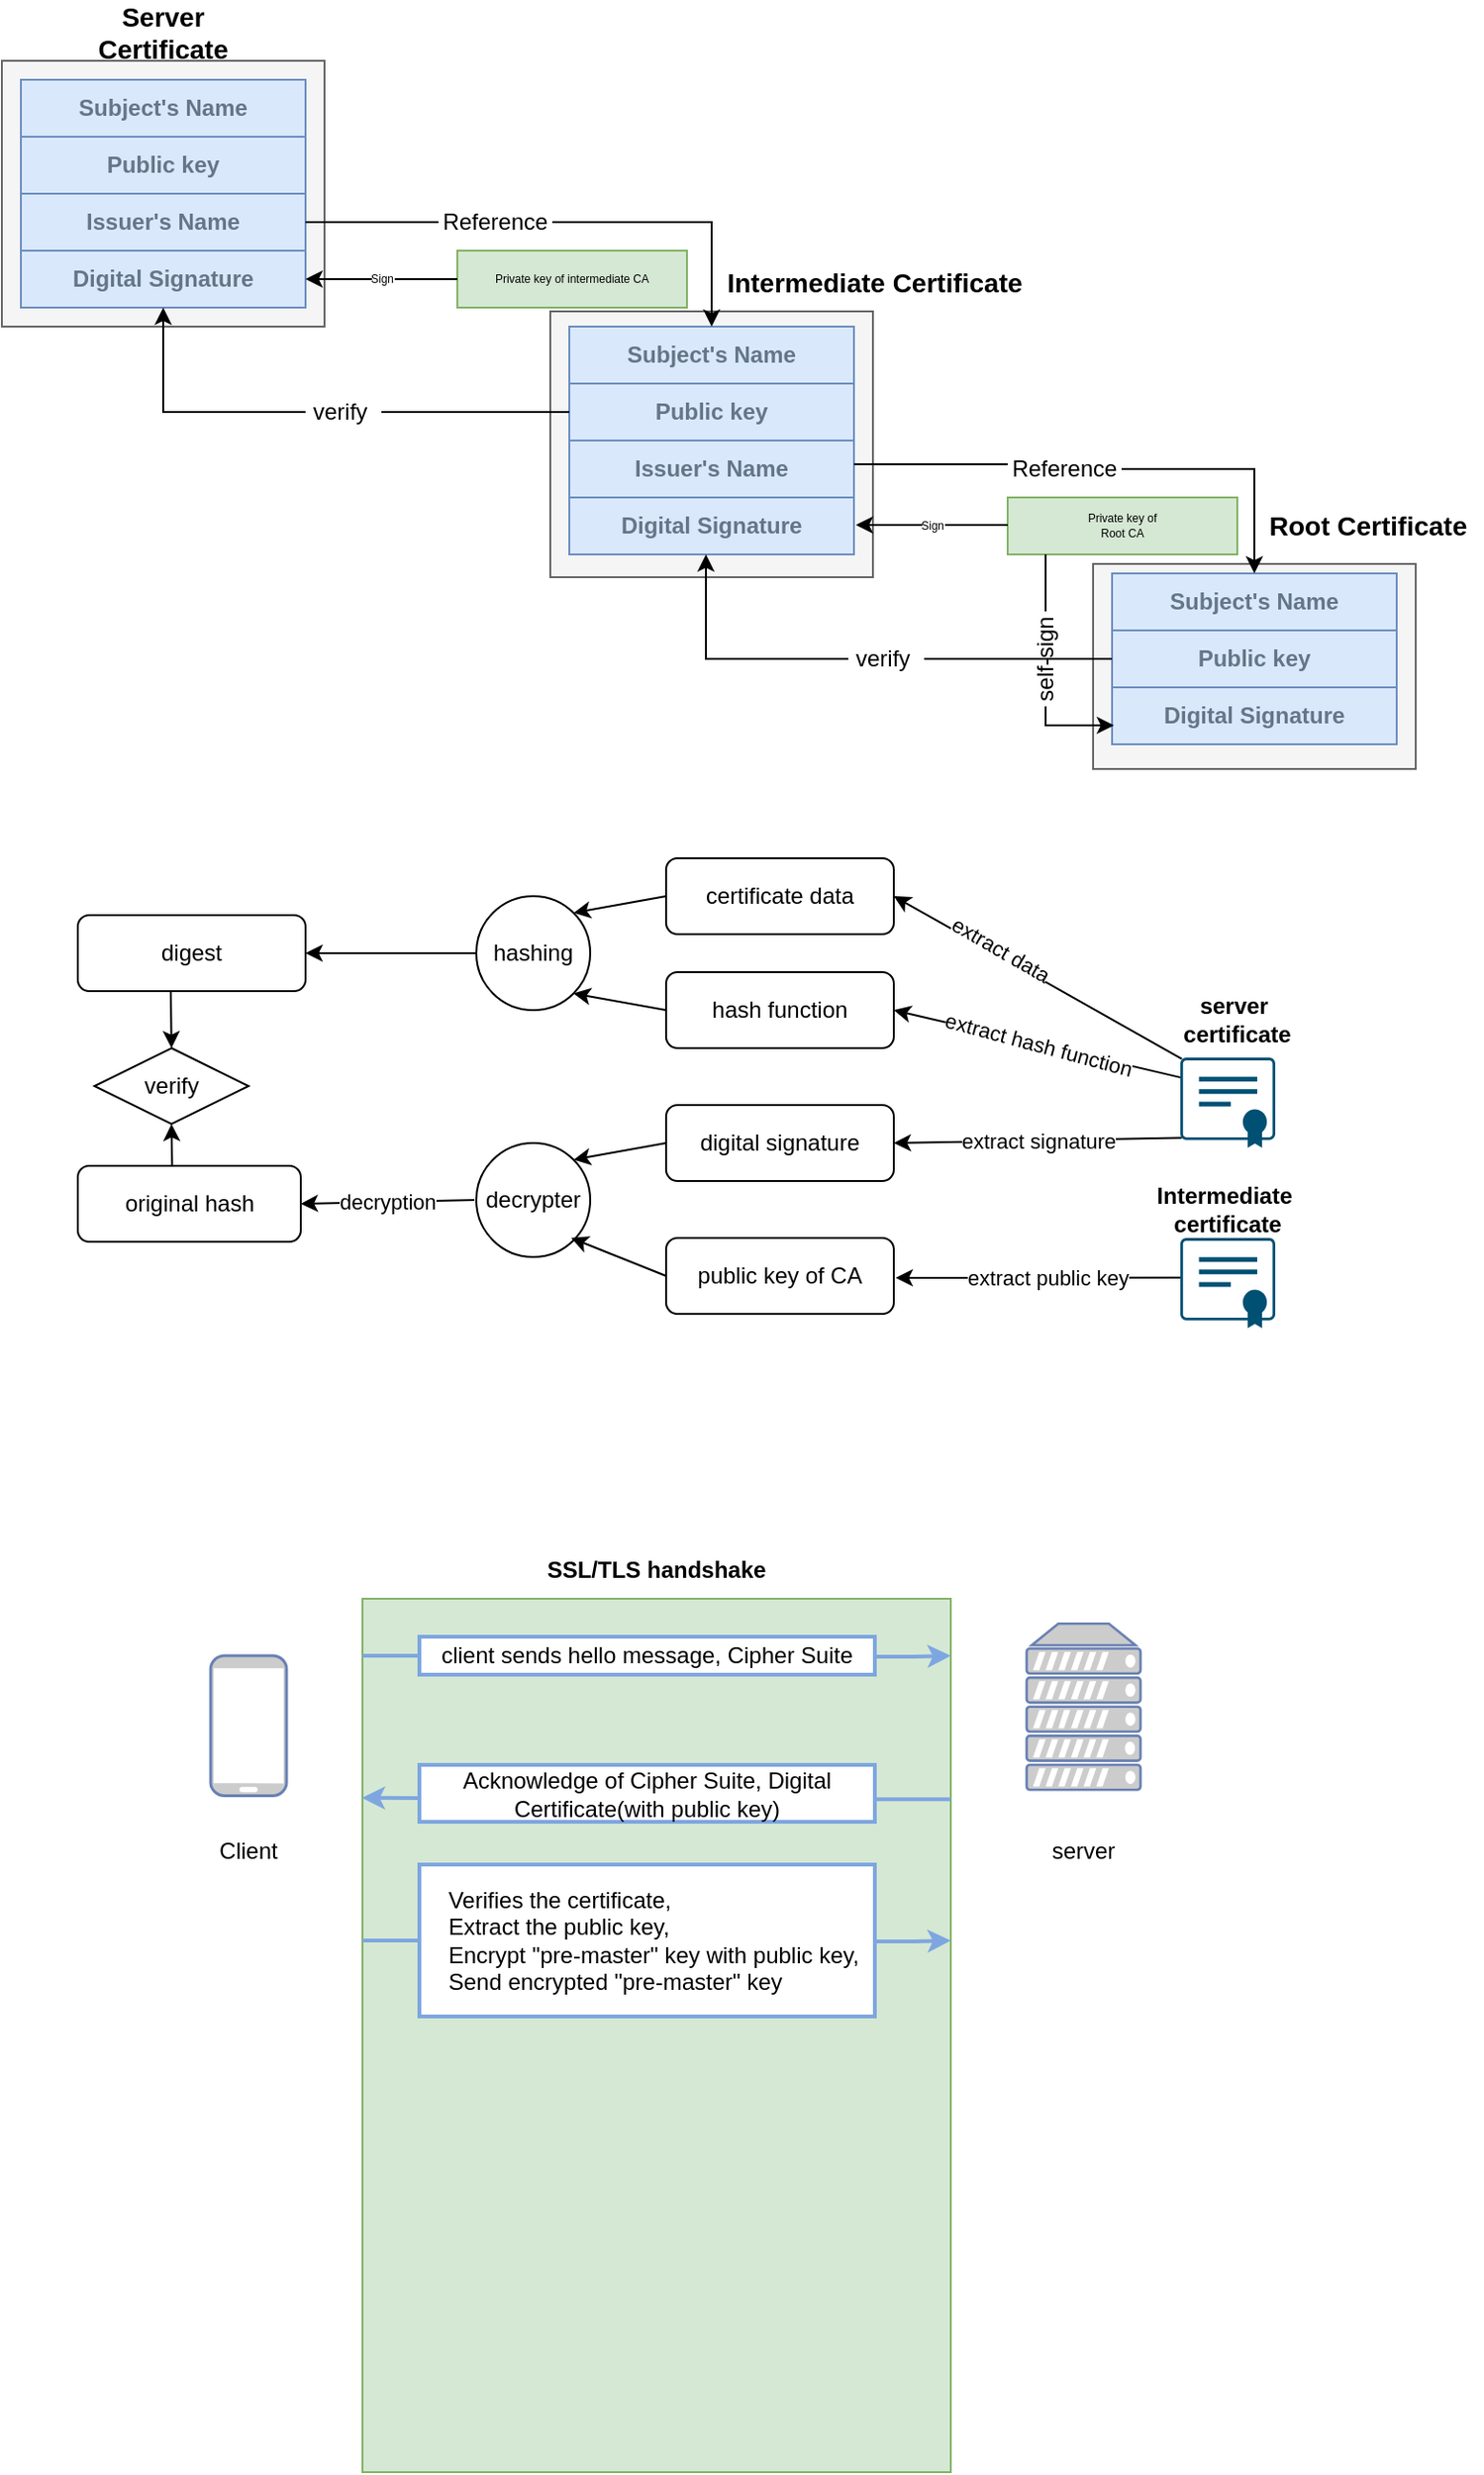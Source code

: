 <mxfile version="16.0.0" type="github">
  <diagram id="zD8Zef6-_hayys4gG_Wi" name="Page-1">
    <mxGraphModel dx="1209" dy="652" grid="1" gridSize="10" guides="1" tooltips="1" connect="1" arrows="1" fold="1" page="1" pageScale="1" pageWidth="827" pageHeight="1169" math="0" shadow="0">
      <root>
        <mxCell id="0" />
        <mxCell id="1" parent="0" />
        <mxCell id="Yg7p6_PxgMODSKfrG7tm-1" value="" style="rounded=0;whiteSpace=wrap;html=1;fillColor=#f5f5f5;strokeColor=#666666;fontColor=#333333;" parent="1" vertex="1">
          <mxGeometry x="40" y="60" width="170" height="140" as="geometry" />
        </mxCell>
        <mxCell id="Yg7p6_PxgMODSKfrG7tm-2" value="Subject&#39;s Name" style="rounded=0;whiteSpace=wrap;html=1;fillColor=#dae8fc;strokeColor=#6c8ebf;fontStyle=1;fontColor=#647687;" parent="1" vertex="1">
          <mxGeometry x="50" y="70" width="150" height="30" as="geometry" />
        </mxCell>
        <mxCell id="Yg7p6_PxgMODSKfrG7tm-3" value="Issuer&#39;s Name" style="rounded=0;whiteSpace=wrap;html=1;fillColor=#dae8fc;strokeColor=#6c8ebf;fontStyle=1;fontColor=#647687;" parent="1" vertex="1">
          <mxGeometry x="50" y="130" width="150" height="30" as="geometry" />
        </mxCell>
        <mxCell id="Yg7p6_PxgMODSKfrG7tm-4" value="Public key" style="rounded=0;whiteSpace=wrap;html=1;fillColor=#dae8fc;strokeColor=#6c8ebf;fontStyle=1;fontColor=#647687;" parent="1" vertex="1">
          <mxGeometry x="50" y="100" width="150" height="30" as="geometry" />
        </mxCell>
        <mxCell id="Yg7p6_PxgMODSKfrG7tm-5" value="Digital Signature" style="rounded=0;whiteSpace=wrap;html=1;fillColor=#dae8fc;strokeColor=#6c8ebf;fontStyle=1;fontColor=#647687;" parent="1" vertex="1">
          <mxGeometry x="50" y="160" width="150" height="30" as="geometry" />
        </mxCell>
        <mxCell id="Yg7p6_PxgMODSKfrG7tm-6" value="" style="rounded=0;whiteSpace=wrap;html=1;fillColor=#f5f5f5;strokeColor=#666666;fontColor=#333333;" parent="1" vertex="1">
          <mxGeometry x="329" y="192" width="170" height="140" as="geometry" />
        </mxCell>
        <mxCell id="Yg7p6_PxgMODSKfrG7tm-7" value="Subject&#39;s Name" style="rounded=0;whiteSpace=wrap;html=1;fillColor=#dae8fc;strokeColor=#6c8ebf;fontStyle=1;fontColor=#647687;" parent="1" vertex="1">
          <mxGeometry x="339" y="200" width="150" height="30" as="geometry" />
        </mxCell>
        <mxCell id="Yg7p6_PxgMODSKfrG7tm-8" value="Issuer&#39;s Name" style="rounded=0;whiteSpace=wrap;html=1;fillColor=#dae8fc;strokeColor=#6c8ebf;fontStyle=1;fontColor=#647687;" parent="1" vertex="1">
          <mxGeometry x="339" y="260" width="150" height="30" as="geometry" />
        </mxCell>
        <mxCell id="Yg7p6_PxgMODSKfrG7tm-9" value="Public key" style="rounded=0;whiteSpace=wrap;html=1;fillColor=#dae8fc;strokeColor=#6c8ebf;fontStyle=1;fontColor=#647687;" parent="1" vertex="1">
          <mxGeometry x="339" y="230" width="150" height="30" as="geometry" />
        </mxCell>
        <mxCell id="Yg7p6_PxgMODSKfrG7tm-10" value="Digital Signature" style="rounded=0;whiteSpace=wrap;html=1;fillColor=#dae8fc;strokeColor=#6c8ebf;fontStyle=1;fontColor=#647687;" parent="1" vertex="1">
          <mxGeometry x="339" y="290" width="150" height="30" as="geometry" />
        </mxCell>
        <mxCell id="Yg7p6_PxgMODSKfrG7tm-11" value="Server Certificate" style="text;html=1;strokeColor=none;fillColor=none;align=center;verticalAlign=middle;whiteSpace=wrap;rounded=0;fontColor=#000000;fontStyle=1;fontSize=14;" parent="1" vertex="1">
          <mxGeometry x="95" y="30" width="60" height="30" as="geometry" />
        </mxCell>
        <mxCell id="Yg7p6_PxgMODSKfrG7tm-12" value="Intermediate Certificate" style="text;html=1;strokeColor=none;fillColor=none;align=center;verticalAlign=middle;whiteSpace=wrap;rounded=0;fontColor=#000000;fontStyle=1;fontSize=14;" parent="1" vertex="1">
          <mxGeometry x="420" y="162" width="160" height="30" as="geometry" />
        </mxCell>
        <mxCell id="Yg7p6_PxgMODSKfrG7tm-13" value="" style="rounded=0;whiteSpace=wrap;html=1;fillColor=#f5f5f5;strokeColor=#666666;fontColor=#333333;" parent="1" vertex="1">
          <mxGeometry x="615" y="325" width="170" height="108" as="geometry" />
        </mxCell>
        <mxCell id="Yg7p6_PxgMODSKfrG7tm-14" value="Subject&#39;s Name" style="rounded=0;whiteSpace=wrap;html=1;fillColor=#dae8fc;strokeColor=#6c8ebf;fontStyle=1;fontColor=#647687;" parent="1" vertex="1">
          <mxGeometry x="625" y="330" width="150" height="30" as="geometry" />
        </mxCell>
        <mxCell id="Yg7p6_PxgMODSKfrG7tm-16" value="Public key" style="rounded=0;whiteSpace=wrap;html=1;fillColor=#dae8fc;strokeColor=#6c8ebf;fontStyle=1;fontColor=#647687;" parent="1" vertex="1">
          <mxGeometry x="625" y="360" width="150" height="30" as="geometry" />
        </mxCell>
        <mxCell id="Yg7p6_PxgMODSKfrG7tm-17" value="Digital Signature" style="rounded=0;whiteSpace=wrap;html=1;fillColor=#dae8fc;strokeColor=#6c8ebf;fontStyle=1;fontColor=#647687;" parent="1" vertex="1">
          <mxGeometry x="625" y="390" width="150" height="30" as="geometry" />
        </mxCell>
        <mxCell id="Yg7p6_PxgMODSKfrG7tm-18" value="Root Certificate" style="text;html=1;strokeColor=none;fillColor=none;align=center;verticalAlign=middle;whiteSpace=wrap;rounded=0;fontColor=#000000;fontStyle=1;fontSize=14;" parent="1" vertex="1">
          <mxGeometry x="700" y="290" width="120" height="30" as="geometry" />
        </mxCell>
        <mxCell id="Yg7p6_PxgMODSKfrG7tm-23" value="" style="edgeStyle=segmentEdgeStyle;endArrow=classic;html=1;rounded=0;fontColor=#000000;exitX=1;exitY=0.5;exitDx=0;exitDy=0;startArrow=none;" parent="1" source="Yg7p6_PxgMODSKfrG7tm-25" target="Yg7p6_PxgMODSKfrG7tm-7" edge="1">
          <mxGeometry width="50" height="50" relative="1" as="geometry">
            <mxPoint x="310" y="80" as="sourcePoint" />
            <mxPoint x="440" y="300" as="targetPoint" />
          </mxGeometry>
        </mxCell>
        <mxCell id="Yg7p6_PxgMODSKfrG7tm-25" value="Reference" style="text;html=1;strokeColor=none;fillColor=none;align=center;verticalAlign=middle;whiteSpace=wrap;rounded=0;fontColor=#000000;fontStyle=0" parent="1" vertex="1">
          <mxGeometry x="270" y="130" width="60" height="30" as="geometry" />
        </mxCell>
        <mxCell id="Yg7p6_PxgMODSKfrG7tm-26" value="" style="edgeStyle=segmentEdgeStyle;endArrow=none;html=1;rounded=0;fontColor=#000000;exitX=1;exitY=0.5;exitDx=0;exitDy=0;" parent="1" source="Yg7p6_PxgMODSKfrG7tm-3" target="Yg7p6_PxgMODSKfrG7tm-25" edge="1">
          <mxGeometry width="50" height="50" relative="1" as="geometry">
            <mxPoint x="270" y="145" as="sourcePoint" />
            <mxPoint x="414" y="170" as="targetPoint" />
          </mxGeometry>
        </mxCell>
        <mxCell id="Yg7p6_PxgMODSKfrG7tm-32" value="" style="edgeStyle=segmentEdgeStyle;endArrow=classic;html=1;rounded=0;fontColor=#000000;exitX=1;exitY=0.5;exitDx=0;exitDy=0;startArrow=none;entryX=0.5;entryY=0;entryDx=0;entryDy=0;" parent="1" source="Yg7p6_PxgMODSKfrG7tm-33" target="Yg7p6_PxgMODSKfrG7tm-14" edge="1">
          <mxGeometry width="50" height="50" relative="1" as="geometry">
            <mxPoint x="595" y="220" as="sourcePoint" />
            <mxPoint x="699" y="310" as="targetPoint" />
          </mxGeometry>
        </mxCell>
        <mxCell id="Yg7p6_PxgMODSKfrG7tm-33" value="Reference" style="text;html=1;strokeColor=none;fillColor=none;align=center;verticalAlign=middle;whiteSpace=wrap;rounded=0;fontColor=#000000;fontStyle=0" parent="1" vertex="1">
          <mxGeometry x="570" y="260" width="60" height="30" as="geometry" />
        </mxCell>
        <mxCell id="Yg7p6_PxgMODSKfrG7tm-34" value="" style="edgeStyle=segmentEdgeStyle;endArrow=none;html=1;rounded=0;fontColor=#000000;exitX=1;exitY=0.75;exitDx=0;exitDy=0;" parent="1" target="Yg7p6_PxgMODSKfrG7tm-33" edge="1">
          <mxGeometry width="50" height="50" relative="1" as="geometry">
            <mxPoint x="489" y="272.5" as="sourcePoint" />
            <mxPoint x="633" y="260" as="targetPoint" />
            <Array as="points">
              <mxPoint x="570" y="273" />
              <mxPoint x="570" y="273" />
            </Array>
          </mxGeometry>
        </mxCell>
        <mxCell id="Yg7p6_PxgMODSKfrG7tm-36" value="Private key of intermediate CA" style="rounded=0;whiteSpace=wrap;html=1;fillColor=#d5e8d4;strokeColor=#82b366;fontStyle=0;fontSize=6;" parent="1" vertex="1">
          <mxGeometry x="280" y="160" width="121" height="30" as="geometry" />
        </mxCell>
        <mxCell id="Yg7p6_PxgMODSKfrG7tm-37" value="Private key of &lt;br&gt;Root CA" style="rounded=0;whiteSpace=wrap;html=1;fillColor=#d5e8d4;strokeColor=#82b366;fontStyle=0;fontSize=6;" parent="1" vertex="1">
          <mxGeometry x="570" y="290" width="121" height="30" as="geometry" />
        </mxCell>
        <mxCell id="Yg7p6_PxgMODSKfrG7tm-40" value="" style="endArrow=classic;html=1;rounded=0;fontSize=6;fontColor=#000000;exitX=0;exitY=0.5;exitDx=0;exitDy=0;entryX=1;entryY=0.5;entryDx=0;entryDy=0;" parent="1" source="Yg7p6_PxgMODSKfrG7tm-36" target="Yg7p6_PxgMODSKfrG7tm-5" edge="1">
          <mxGeometry relative="1" as="geometry">
            <mxPoint x="360" y="320" as="sourcePoint" />
            <mxPoint x="460" y="320" as="targetPoint" />
          </mxGeometry>
        </mxCell>
        <mxCell id="Yg7p6_PxgMODSKfrG7tm-41" value="Sign" style="edgeLabel;resizable=0;html=1;align=center;verticalAlign=middle;fontSize=6;fontColor=#000000;" parent="Yg7p6_PxgMODSKfrG7tm-40" connectable="0" vertex="1">
          <mxGeometry relative="1" as="geometry" />
        </mxCell>
        <mxCell id="Yg7p6_PxgMODSKfrG7tm-42" value="" style="endArrow=classic;html=1;rounded=0;fontSize=6;fontColor=#000000;exitX=0;exitY=0.5;exitDx=0;exitDy=0;entryX=1;entryY=0.5;entryDx=0;entryDy=0;" parent="1" edge="1">
          <mxGeometry relative="1" as="geometry">
            <mxPoint x="570" y="304.5" as="sourcePoint" />
            <mxPoint x="490" y="304.5" as="targetPoint" />
          </mxGeometry>
        </mxCell>
        <mxCell id="Yg7p6_PxgMODSKfrG7tm-43" value="Sign" style="edgeLabel;resizable=0;html=1;align=center;verticalAlign=middle;fontSize=6;fontColor=#000000;" parent="Yg7p6_PxgMODSKfrG7tm-42" connectable="0" vertex="1">
          <mxGeometry relative="1" as="geometry" />
        </mxCell>
        <mxCell id="Yg7p6_PxgMODSKfrG7tm-44" value="" style="edgeStyle=segmentEdgeStyle;endArrow=classic;html=1;rounded=0;fontSize=6;fontColor=#000000;exitX=0;exitY=0.5;exitDx=0;exitDy=0;entryX=0.5;entryY=1;entryDx=0;entryDy=0;startArrow=none;" parent="1" source="Yg7p6_PxgMODSKfrG7tm-46" target="Yg7p6_PxgMODSKfrG7tm-5" edge="1">
          <mxGeometry width="50" height="50" relative="1" as="geometry">
            <mxPoint x="390" y="350" as="sourcePoint" />
            <mxPoint x="120" y="245" as="targetPoint" />
          </mxGeometry>
        </mxCell>
        <mxCell id="Yg7p6_PxgMODSKfrG7tm-46" value="verify&amp;nbsp;" style="text;html=1;strokeColor=none;fillColor=none;align=center;verticalAlign=middle;whiteSpace=wrap;rounded=0;fontColor=#000000;fontStyle=0" parent="1" vertex="1">
          <mxGeometry x="200" y="230" width="40" height="30" as="geometry" />
        </mxCell>
        <mxCell id="Yg7p6_PxgMODSKfrG7tm-47" value="" style="edgeStyle=segmentEdgeStyle;endArrow=none;html=1;rounded=0;fontSize=6;fontColor=#000000;exitX=0;exitY=0.5;exitDx=0;exitDy=0;entryX=1;entryY=0.5;entryDx=0;entryDy=0;" parent="1" source="Yg7p6_PxgMODSKfrG7tm-9" target="Yg7p6_PxgMODSKfrG7tm-46" edge="1">
          <mxGeometry width="50" height="50" relative="1" as="geometry">
            <mxPoint x="339" y="245" as="sourcePoint" />
            <mxPoint x="270" y="260" as="targetPoint" />
          </mxGeometry>
        </mxCell>
        <mxCell id="Yg7p6_PxgMODSKfrG7tm-48" value="" style="edgeStyle=segmentEdgeStyle;endArrow=classic;html=1;rounded=0;fontSize=6;fontColor=#000000;exitX=0;exitY=0.5;exitDx=0;exitDy=0;entryX=0.5;entryY=1;entryDx=0;entryDy=0;startArrow=none;" parent="1" source="Yg7p6_PxgMODSKfrG7tm-49" edge="1">
          <mxGeometry width="50" height="50" relative="1" as="geometry">
            <mxPoint x="676" y="480" as="sourcePoint" />
            <mxPoint x="411" y="320" as="targetPoint" />
          </mxGeometry>
        </mxCell>
        <mxCell id="Yg7p6_PxgMODSKfrG7tm-49" value="verify&amp;nbsp;" style="text;html=1;strokeColor=none;fillColor=none;align=center;verticalAlign=middle;whiteSpace=wrap;rounded=0;fontColor=#000000;fontStyle=0" parent="1" vertex="1">
          <mxGeometry x="486" y="360" width="40" height="30" as="geometry" />
        </mxCell>
        <mxCell id="Yg7p6_PxgMODSKfrG7tm-50" value="" style="edgeStyle=segmentEdgeStyle;endArrow=none;html=1;rounded=0;fontSize=6;fontColor=#000000;exitX=0;exitY=0.5;exitDx=0;exitDy=0;entryX=1;entryY=0.5;entryDx=0;entryDy=0;" parent="1" target="Yg7p6_PxgMODSKfrG7tm-49" edge="1">
          <mxGeometry width="50" height="50" relative="1" as="geometry">
            <mxPoint x="625" y="375" as="sourcePoint" />
            <mxPoint x="556" y="390" as="targetPoint" />
          </mxGeometry>
        </mxCell>
        <mxCell id="Yg7p6_PxgMODSKfrG7tm-51" value="" style="edgeStyle=segmentEdgeStyle;endArrow=classic;html=1;rounded=0;fontSize=14;fontColor=#000000;startArrow=none;" parent="1" source="Yg7p6_PxgMODSKfrG7tm-52" edge="1">
          <mxGeometry width="50" height="50" relative="1" as="geometry">
            <mxPoint x="576" y="320" as="sourcePoint" />
            <mxPoint x="626" y="410" as="targetPoint" />
            <Array as="points">
              <mxPoint x="590" y="410" />
            </Array>
          </mxGeometry>
        </mxCell>
        <mxCell id="Yg7p6_PxgMODSKfrG7tm-52" value="self-sign" style="text;html=1;strokeColor=none;fillColor=none;align=center;verticalAlign=middle;whiteSpace=wrap;rounded=0;fontColor=#000000;fontStyle=0;rotation=270;" parent="1" vertex="1">
          <mxGeometry x="565" y="360" width="50" height="30" as="geometry" />
        </mxCell>
        <mxCell id="Yg7p6_PxgMODSKfrG7tm-53" value="" style="edgeStyle=segmentEdgeStyle;endArrow=none;html=1;rounded=0;fontSize=14;fontColor=#000000;" parent="1" target="Yg7p6_PxgMODSKfrG7tm-52" edge="1">
          <mxGeometry width="50" height="50" relative="1" as="geometry">
            <mxPoint x="590" y="320" as="sourcePoint" />
            <mxPoint x="626" y="410" as="targetPoint" />
            <Array as="points">
              <mxPoint x="590" y="320" />
            </Array>
          </mxGeometry>
        </mxCell>
        <mxCell id="K2IvXbD52Qtt8zS2Q_Zz-4" value="" style="points=[[0.015,0.015,0],[0.25,0,0],[0.5,0,0],[0.75,0,0],[0.985,0.015,0],[1,0.22,0],[1,0.44,0],[1,0.67,0],[0.985,0.89,0],[0,0.22,0],[0,0.44,0],[0,0.67,0],[0.015,0.89,0],[0.25,0.91,0],[0.5,0.91,0],[0.785,0.955,0]];verticalLabelPosition=bottom;sketch=0;html=1;verticalAlign=top;aspect=fixed;align=center;pointerEvents=1;shape=mxgraph.cisco19.x509_certificate;fillColor=#005073;strokeColor=none;" parent="1" vertex="1">
          <mxGeometry x="661" y="680" width="50" height="47.5" as="geometry" />
        </mxCell>
        <mxCell id="K2IvXbD52Qtt8zS2Q_Zz-5" value="" style="endArrow=classic;html=1;rounded=0;exitX=0;exitY=0.44;exitDx=0;exitDy=0;exitPerimeter=0;" parent="1" source="K2IvXbD52Qtt8zS2Q_Zz-4" edge="1">
          <mxGeometry relative="1" as="geometry">
            <mxPoint x="641" y="800" as="sourcePoint" />
            <mxPoint x="511" y="701" as="targetPoint" />
          </mxGeometry>
        </mxCell>
        <mxCell id="K2IvXbD52Qtt8zS2Q_Zz-6" value="extract public key" style="edgeLabel;resizable=0;html=1;align=center;verticalAlign=middle;" parent="K2IvXbD52Qtt8zS2Q_Zz-5" connectable="0" vertex="1">
          <mxGeometry relative="1" as="geometry">
            <mxPoint x="5" as="offset" />
          </mxGeometry>
        </mxCell>
        <mxCell id="K2IvXbD52Qtt8zS2Q_Zz-7" value="Intermediate&amp;nbsp; certificate" style="text;html=1;strokeColor=none;fillColor=none;align=center;verticalAlign=middle;whiteSpace=wrap;rounded=0;fontStyle=1" parent="1" vertex="1">
          <mxGeometry x="656" y="650" width="60" height="30" as="geometry" />
        </mxCell>
        <mxCell id="K2IvXbD52Qtt8zS2Q_Zz-8" value="" style="points=[[0.015,0.015,0],[0.25,0,0],[0.5,0,0],[0.75,0,0],[0.985,0.015,0],[1,0.22,0],[1,0.44,0],[1,0.67,0],[0.985,0.89,0],[0,0.22,0],[0,0.44,0],[0,0.67,0],[0.015,0.89,0],[0.25,0.91,0],[0.5,0.91,0],[0.785,0.955,0]];verticalLabelPosition=bottom;sketch=0;html=1;verticalAlign=top;aspect=fixed;align=center;pointerEvents=1;shape=mxgraph.cisco19.x509_certificate;fillColor=#005073;strokeColor=none;" parent="1" vertex="1">
          <mxGeometry x="661" y="585" width="50" height="47.5" as="geometry" />
        </mxCell>
        <mxCell id="K2IvXbD52Qtt8zS2Q_Zz-9" value="server&amp;nbsp; certificate" style="text;html=1;strokeColor=none;fillColor=none;align=center;verticalAlign=middle;whiteSpace=wrap;rounded=0;fontStyle=1" parent="1" vertex="1">
          <mxGeometry x="661" y="550" width="60" height="30" as="geometry" />
        </mxCell>
        <mxCell id="K2IvXbD52Qtt8zS2Q_Zz-10" value="" style="endArrow=classic;html=1;rounded=0;exitX=0.015;exitY=0.89;exitDx=0;exitDy=0;exitPerimeter=0;entryX=1;entryY=0.5;entryDx=0;entryDy=0;" parent="1" source="K2IvXbD52Qtt8zS2Q_Zz-8" target="K2IvXbD52Qtt8zS2Q_Zz-12" edge="1">
          <mxGeometry relative="1" as="geometry">
            <mxPoint x="681" y="730" as="sourcePoint" />
            <mxPoint x="511" y="611" as="targetPoint" />
          </mxGeometry>
        </mxCell>
        <mxCell id="K2IvXbD52Qtt8zS2Q_Zz-11" value="extract signature" style="edgeLabel;resizable=0;html=1;align=center;verticalAlign=middle;" parent="K2IvXbD52Qtt8zS2Q_Zz-10" connectable="0" vertex="1">
          <mxGeometry relative="1" as="geometry" />
        </mxCell>
        <mxCell id="K2IvXbD52Qtt8zS2Q_Zz-12" value="digital signature" style="rounded=1;whiteSpace=wrap;html=1;" parent="1" vertex="1">
          <mxGeometry x="390" y="610" width="120" height="40" as="geometry" />
        </mxCell>
        <mxCell id="K2IvXbD52Qtt8zS2Q_Zz-13" value="public key of CA" style="rounded=1;whiteSpace=wrap;html=1;" parent="1" vertex="1">
          <mxGeometry x="390" y="680" width="120" height="40" as="geometry" />
        </mxCell>
        <mxCell id="K2IvXbD52Qtt8zS2Q_Zz-16" value="decrypter" style="ellipse;whiteSpace=wrap;html=1;aspect=fixed;" parent="1" vertex="1">
          <mxGeometry x="290" y="630" width="60" height="60" as="geometry" />
        </mxCell>
        <mxCell id="K2IvXbD52Qtt8zS2Q_Zz-17" value="" style="endArrow=classic;html=1;rounded=0;exitX=0;exitY=0.5;exitDx=0;exitDy=0;entryX=1;entryY=0;entryDx=0;entryDy=0;" parent="1" source="K2IvXbD52Qtt8zS2Q_Zz-12" target="K2IvXbD52Qtt8zS2Q_Zz-16" edge="1">
          <mxGeometry width="50" height="50" relative="1" as="geometry">
            <mxPoint x="550" y="750" as="sourcePoint" />
            <mxPoint x="600" y="700" as="targetPoint" />
          </mxGeometry>
        </mxCell>
        <mxCell id="K2IvXbD52Qtt8zS2Q_Zz-18" value="" style="endArrow=classic;html=1;rounded=0;exitX=0;exitY=0.5;exitDx=0;exitDy=0;" parent="1" source="K2IvXbD52Qtt8zS2Q_Zz-13" edge="1">
          <mxGeometry width="50" height="50" relative="1" as="geometry">
            <mxPoint x="400" y="620" as="sourcePoint" />
            <mxPoint x="340" y="680" as="targetPoint" />
          </mxGeometry>
        </mxCell>
        <mxCell id="K2IvXbD52Qtt8zS2Q_Zz-19" value="" style="endArrow=classic;html=1;rounded=0;exitX=0;exitY=0.5;exitDx=0;exitDy=0;entryX=1;entryY=0.5;entryDx=0;entryDy=0;" parent="1" target="K2IvXbD52Qtt8zS2Q_Zz-22" edge="1">
          <mxGeometry relative="1" as="geometry">
            <mxPoint x="289" y="660" as="sourcePoint" />
            <mxPoint x="189" y="660" as="targetPoint" />
          </mxGeometry>
        </mxCell>
        <mxCell id="K2IvXbD52Qtt8zS2Q_Zz-20" value="decryption" style="edgeLabel;resizable=0;html=1;align=center;verticalAlign=middle;" parent="K2IvXbD52Qtt8zS2Q_Zz-19" connectable="0" vertex="1">
          <mxGeometry relative="1" as="geometry" />
        </mxCell>
        <mxCell id="K2IvXbD52Qtt8zS2Q_Zz-22" value="original hash" style="rounded=1;whiteSpace=wrap;html=1;" parent="1" vertex="1">
          <mxGeometry x="80" y="642" width="117.5" height="40" as="geometry" />
        </mxCell>
        <mxCell id="K2IvXbD52Qtt8zS2Q_Zz-23" value="" style="endArrow=classic;html=1;rounded=0;exitX=0;exitY=0.22;exitDx=0;exitDy=0;exitPerimeter=0;entryX=1;entryY=0.5;entryDx=0;entryDy=0;" parent="1" source="K2IvXbD52Qtt8zS2Q_Zz-8" target="K2IvXbD52Qtt8zS2Q_Zz-25" edge="1">
          <mxGeometry relative="1" as="geometry">
            <mxPoint x="660" y="610" as="sourcePoint" />
            <mxPoint x="510" y="600" as="targetPoint" />
          </mxGeometry>
        </mxCell>
        <mxCell id="K2IvXbD52Qtt8zS2Q_Zz-24" value="extract hash function" style="edgeLabel;resizable=0;html=1;align=center;verticalAlign=middle;rotation=15;" parent="K2IvXbD52Qtt8zS2Q_Zz-23" connectable="0" vertex="1">
          <mxGeometry relative="1" as="geometry" />
        </mxCell>
        <mxCell id="K2IvXbD52Qtt8zS2Q_Zz-25" value="hash function" style="rounded=1;whiteSpace=wrap;html=1;" parent="1" vertex="1">
          <mxGeometry x="390" y="540" width="120" height="40" as="geometry" />
        </mxCell>
        <mxCell id="K2IvXbD52Qtt8zS2Q_Zz-26" value="" style="endArrow=classic;html=1;rounded=0;exitX=0.015;exitY=0.015;exitDx=0;exitDy=0;exitPerimeter=0;entryX=1;entryY=0.5;entryDx=0;entryDy=0;" parent="1" source="K2IvXbD52Qtt8zS2Q_Zz-8" target="K2IvXbD52Qtt8zS2Q_Zz-28" edge="1">
          <mxGeometry relative="1" as="geometry">
            <mxPoint x="660" y="610" as="sourcePoint" />
            <mxPoint x="510" y="520" as="targetPoint" />
            <Array as="points" />
          </mxGeometry>
        </mxCell>
        <mxCell id="K2IvXbD52Qtt8zS2Q_Zz-27" value="extract data" style="edgeLabel;resizable=0;html=1;align=center;verticalAlign=middle;rotation=30;" parent="K2IvXbD52Qtt8zS2Q_Zz-26" connectable="0" vertex="1">
          <mxGeometry relative="1" as="geometry">
            <mxPoint x="-20" y="-15" as="offset" />
          </mxGeometry>
        </mxCell>
        <mxCell id="K2IvXbD52Qtt8zS2Q_Zz-28" value="certificate data" style="rounded=1;whiteSpace=wrap;html=1;" parent="1" vertex="1">
          <mxGeometry x="390" y="480" width="120" height="40" as="geometry" />
        </mxCell>
        <mxCell id="K2IvXbD52Qtt8zS2Q_Zz-29" value="hashing" style="ellipse;whiteSpace=wrap;html=1;aspect=fixed;" parent="1" vertex="1">
          <mxGeometry x="290" y="500" width="60" height="60" as="geometry" />
        </mxCell>
        <mxCell id="K2IvXbD52Qtt8zS2Q_Zz-30" value="" style="endArrow=classic;html=1;rounded=0;exitX=0;exitY=0.5;exitDx=0;exitDy=0;entryX=1;entryY=0;entryDx=0;entryDy=0;" parent="1" source="K2IvXbD52Qtt8zS2Q_Zz-28" target="K2IvXbD52Qtt8zS2Q_Zz-29" edge="1">
          <mxGeometry width="50" height="50" relative="1" as="geometry">
            <mxPoint x="390" y="550" as="sourcePoint" />
            <mxPoint x="440" y="500" as="targetPoint" />
          </mxGeometry>
        </mxCell>
        <mxCell id="K2IvXbD52Qtt8zS2Q_Zz-31" value="" style="endArrow=classic;html=1;rounded=0;exitX=0;exitY=0.5;exitDx=0;exitDy=0;entryX=1;entryY=1;entryDx=0;entryDy=0;" parent="1" source="K2IvXbD52Qtt8zS2Q_Zz-25" target="K2IvXbD52Qtt8zS2Q_Zz-29" edge="1">
          <mxGeometry width="50" height="50" relative="1" as="geometry">
            <mxPoint x="390" y="550" as="sourcePoint" />
            <mxPoint x="440" y="500" as="targetPoint" />
          </mxGeometry>
        </mxCell>
        <mxCell id="K2IvXbD52Qtt8zS2Q_Zz-32" value="" style="endArrow=classic;html=1;rounded=0;exitX=0;exitY=0.5;exitDx=0;exitDy=0;" parent="1" source="K2IvXbD52Qtt8zS2Q_Zz-29" edge="1">
          <mxGeometry relative="1" as="geometry">
            <mxPoint x="360" y="520" as="sourcePoint" />
            <mxPoint x="200" y="530" as="targetPoint" />
          </mxGeometry>
        </mxCell>
        <mxCell id="K2IvXbD52Qtt8zS2Q_Zz-34" value="digest" style="rounded=1;whiteSpace=wrap;html=1;" parent="1" vertex="1">
          <mxGeometry x="80" y="510" width="120" height="40" as="geometry" />
        </mxCell>
        <mxCell id="K2IvXbD52Qtt8zS2Q_Zz-35" value="verify" style="rhombus;whiteSpace=wrap;html=1;" parent="1" vertex="1">
          <mxGeometry x="88.75" y="580" width="81.25" height="40" as="geometry" />
        </mxCell>
        <mxCell id="K2IvXbD52Qtt8zS2Q_Zz-36" value="" style="endArrow=classic;html=1;rounded=0;entryX=0.5;entryY=0;entryDx=0;entryDy=0;" parent="1" target="K2IvXbD52Qtt8zS2Q_Zz-35" edge="1">
          <mxGeometry width="50" height="50" relative="1" as="geometry">
            <mxPoint x="129" y="550" as="sourcePoint" />
            <mxPoint x="440" y="500" as="targetPoint" />
          </mxGeometry>
        </mxCell>
        <mxCell id="K2IvXbD52Qtt8zS2Q_Zz-37" value="" style="endArrow=classic;html=1;rounded=0;entryX=0.5;entryY=1;entryDx=0;entryDy=0;exitX=0.423;exitY=0;exitDx=0;exitDy=0;exitPerimeter=0;" parent="1" source="K2IvXbD52Qtt8zS2Q_Zz-22" target="K2IvXbD52Qtt8zS2Q_Zz-35" edge="1">
          <mxGeometry width="50" height="50" relative="1" as="geometry">
            <mxPoint x="125" y="640" as="sourcePoint" />
            <mxPoint x="440" y="500" as="targetPoint" />
          </mxGeometry>
        </mxCell>
        <mxCell id="DBTXj5gluoL8a0wRJHRE-1" value="SSL/TLS handshake" style="text;html=1;strokeColor=none;fillColor=none;align=center;verticalAlign=middle;whiteSpace=wrap;rounded=0;fontStyle=1" vertex="1" parent="1">
          <mxGeometry x="230" y="840" width="310" height="30" as="geometry" />
        </mxCell>
        <mxCell id="DBTXj5gluoL8a0wRJHRE-2" value="" style="fontColor=#0066CC;verticalAlign=top;verticalLabelPosition=bottom;labelPosition=center;align=center;html=1;outlineConnect=0;fillColor=#CCCCCC;strokeColor=#6881B3;gradientColor=none;gradientDirection=north;strokeWidth=2;shape=mxgraph.networks.server;" vertex="1" parent="1">
          <mxGeometry x="580" y="883.13" width="60" height="87.5" as="geometry" />
        </mxCell>
        <mxCell id="DBTXj5gluoL8a0wRJHRE-3" value="" style="fontColor=#0066CC;verticalAlign=top;verticalLabelPosition=bottom;labelPosition=center;align=center;html=1;outlineConnect=0;fillColor=#CCCCCC;strokeColor=#6881B3;gradientColor=none;gradientDirection=north;strokeWidth=2;shape=mxgraph.networks.mobile;" vertex="1" parent="1">
          <mxGeometry x="150" y="900" width="40" height="73.75" as="geometry" />
        </mxCell>
        <mxCell id="DBTXj5gluoL8a0wRJHRE-4" value="Client" style="text;html=1;strokeColor=none;fillColor=none;align=center;verticalAlign=middle;whiteSpace=wrap;rounded=0;" vertex="1" parent="1">
          <mxGeometry x="140" y="987.5" width="60" height="30" as="geometry" />
        </mxCell>
        <mxCell id="DBTXj5gluoL8a0wRJHRE-5" value="server" style="text;html=1;strokeColor=none;fillColor=none;align=center;verticalAlign=middle;whiteSpace=wrap;rounded=0;" vertex="1" parent="1">
          <mxGeometry x="580" y="987.5" width="60" height="30" as="geometry" />
        </mxCell>
        <mxCell id="DBTXj5gluoL8a0wRJHRE-6" value="" style="rounded=0;whiteSpace=wrap;html=1;strokeColor=#82b366;strokeWidth=1;fillColor=#d5e8d4;" vertex="1" parent="1">
          <mxGeometry x="230" y="870" width="310" height="460" as="geometry" />
        </mxCell>
        <mxCell id="DBTXj5gluoL8a0wRJHRE-7" value="client sends hello message, Cipher Suite" style="rounded=0;whiteSpace=wrap;html=1;strokeColor=#7EA6E0;strokeWidth=2;" vertex="1" parent="1">
          <mxGeometry x="260" y="890" width="240" height="20" as="geometry" />
        </mxCell>
        <mxCell id="DBTXj5gluoL8a0wRJHRE-8" value="" style="endArrow=classic;html=1;rounded=0;edgeStyle=orthogonalEdgeStyle;strokeColor=#7EA6E0;strokeWidth=2;" edge="1" parent="1">
          <mxGeometry x="195.25" y="839.5" as="geometry">
            <mxPoint x="500" y="900.5" as="sourcePoint" />
            <mxPoint x="540" y="900" as="targetPoint" />
            <Array as="points">
              <mxPoint x="520" y="900.5" />
              <mxPoint x="520" y="900.5" />
            </Array>
          </mxGeometry>
        </mxCell>
        <mxCell id="DBTXj5gluoL8a0wRJHRE-9" value="" style="line;strokeWidth=2;html=1;labelBorderColor=#3399FF;strokeColor=#7EA6E0;" vertex="1" parent="1">
          <mxGeometry x="230" y="895" width="30" height="10" as="geometry" />
        </mxCell>
        <mxCell id="DBTXj5gluoL8a0wRJHRE-10" value="Acknowledge of Cipher Suite, Digital Certificate(with public key)" style="rounded=0;whiteSpace=wrap;html=1;strokeColor=#7EA6E0;strokeWidth=2;" vertex="1" parent="1">
          <mxGeometry x="260" y="957.5" width="240" height="30" as="geometry" />
        </mxCell>
        <mxCell id="DBTXj5gluoL8a0wRJHRE-16" value="" style="endArrow=classic;html=1;rounded=0;edgeStyle=orthogonalEdgeStyle;strokeColor=#7EA6E0;strokeWidth=2;entryX=-0.001;entryY=0.228;entryDx=0;entryDy=0;entryPerimeter=0;" edge="1" parent="1" target="DBTXj5gluoL8a0wRJHRE-6">
          <mxGeometry x="-44.75" y="959.5" as="geometry">
            <mxPoint x="260" y="975" as="sourcePoint" />
            <mxPoint x="300" y="1020" as="targetPoint" />
            <Array as="points">
              <mxPoint x="260" y="975" />
            </Array>
          </mxGeometry>
        </mxCell>
        <mxCell id="DBTXj5gluoL8a0wRJHRE-17" value="" style="line;strokeWidth=2;html=1;labelBorderColor=#3399FF;strokeColor=#7EA6E0;" vertex="1" parent="1">
          <mxGeometry x="499" y="970.63" width="41" height="10" as="geometry" />
        </mxCell>
        <mxCell id="DBTXj5gluoL8a0wRJHRE-18" value="&lt;span&gt;&amp;nbsp; &amp;nbsp; Verifies the certificate,&lt;/span&gt;&lt;br&gt;&lt;span&gt;&amp;nbsp; &amp;nbsp; Extract the public key,&amp;nbsp;&lt;/span&gt;&lt;br&gt;&lt;span&gt;&amp;nbsp; &amp;nbsp; Encrypt &quot;pre-master&quot; key with public key,&amp;nbsp; &amp;nbsp; &amp;nbsp; Send encrypted &quot;pre-master&quot; key&amp;nbsp;&lt;/span&gt;" style="rounded=0;whiteSpace=wrap;html=1;strokeColor=#7EA6E0;strokeWidth=2;align=left;" vertex="1" parent="1">
          <mxGeometry x="260" y="1010" width="240" height="80" as="geometry" />
        </mxCell>
        <mxCell id="DBTXj5gluoL8a0wRJHRE-19" value="" style="endArrow=classic;html=1;rounded=0;edgeStyle=orthogonalEdgeStyle;strokeColor=#7EA6E0;strokeWidth=2;" edge="1" parent="1">
          <mxGeometry x="195.25" y="989.5" as="geometry">
            <mxPoint x="500" y="1050.5" as="sourcePoint" />
            <mxPoint x="540" y="1050" as="targetPoint" />
            <Array as="points">
              <mxPoint x="520" y="1050.5" />
              <mxPoint x="520" y="1050.5" />
            </Array>
          </mxGeometry>
        </mxCell>
        <mxCell id="DBTXj5gluoL8a0wRJHRE-20" value="" style="line;strokeWidth=2;html=1;labelBorderColor=#3399FF;strokeColor=#7EA6E0;" vertex="1" parent="1">
          <mxGeometry x="230" y="1045" width="30" height="10" as="geometry" />
        </mxCell>
      </root>
    </mxGraphModel>
  </diagram>
</mxfile>
